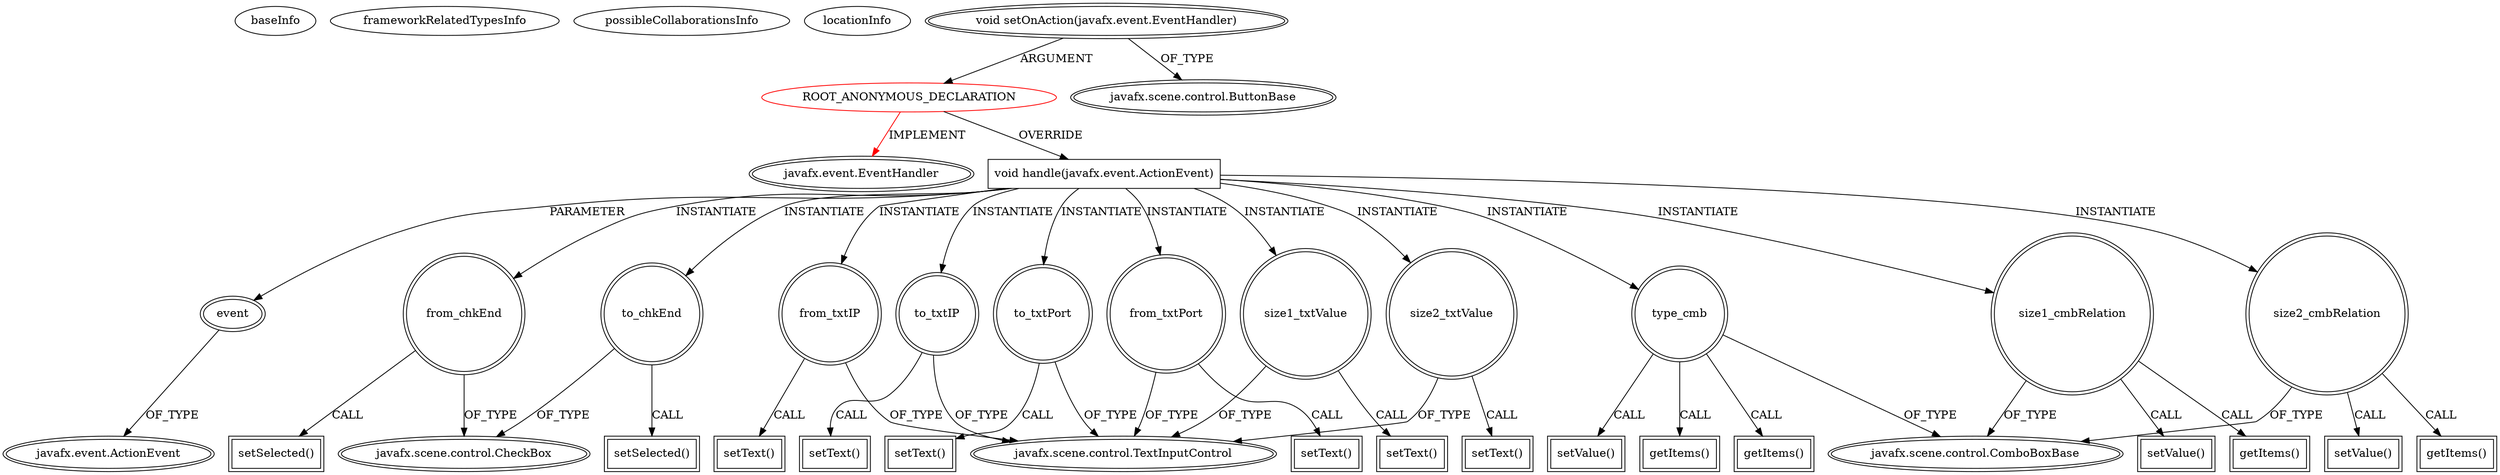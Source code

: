 digraph {
baseInfo[graphId=1013,category="extension_graph",isAnonymous=true,possibleRelation=false]
frameworkRelatedTypesInfo[0="javafx.event.EventHandler"]
possibleCollaborationsInfo[]
locationInfo[projectName="NirmalL-Shark",filePath="/NirmalL-Shark/Shark-master/src/Controller.java",contextSignature="void initialize(java.net.URL,java.util.ResourceBundle)",graphId="1013"]
0[label="ROOT_ANONYMOUS_DECLARATION",vertexType="ROOT_ANONYMOUS_DECLARATION",isFrameworkType=false,color=red]
1[label="javafx.event.EventHandler",vertexType="FRAMEWORK_INTERFACE_TYPE",isFrameworkType=true,peripheries=2]
2[label="void setOnAction(javafx.event.EventHandler)",vertexType="OUTSIDE_CALL",isFrameworkType=true,peripheries=2]
3[label="javafx.scene.control.ButtonBase",vertexType="FRAMEWORK_CLASS_TYPE",isFrameworkType=true,peripheries=2]
4[label="void handle(javafx.event.ActionEvent)",vertexType="OVERRIDING_METHOD_DECLARATION",isFrameworkType=false,shape=box]
5[label="event",vertexType="PARAMETER_DECLARATION",isFrameworkType=true,peripheries=2]
6[label="javafx.event.ActionEvent",vertexType="FRAMEWORK_CLASS_TYPE",isFrameworkType=true,peripheries=2]
7[label="from_txtIP",vertexType="VARIABLE_EXPRESION",isFrameworkType=true,peripheries=2,shape=circle]
9[label="javafx.scene.control.TextInputControl",vertexType="FRAMEWORK_CLASS_TYPE",isFrameworkType=true,peripheries=2]
8[label="setText()",vertexType="INSIDE_CALL",isFrameworkType=true,peripheries=2,shape=box]
10[label="from_chkEnd",vertexType="VARIABLE_EXPRESION",isFrameworkType=true,peripheries=2,shape=circle]
12[label="javafx.scene.control.CheckBox",vertexType="FRAMEWORK_CLASS_TYPE",isFrameworkType=true,peripheries=2]
11[label="setSelected()",vertexType="INSIDE_CALL",isFrameworkType=true,peripheries=2,shape=box]
13[label="from_txtPort",vertexType="VARIABLE_EXPRESION",isFrameworkType=true,peripheries=2,shape=circle]
14[label="setText()",vertexType="INSIDE_CALL",isFrameworkType=true,peripheries=2,shape=box]
16[label="to_txtIP",vertexType="VARIABLE_EXPRESION",isFrameworkType=true,peripheries=2,shape=circle]
17[label="setText()",vertexType="INSIDE_CALL",isFrameworkType=true,peripheries=2,shape=box]
19[label="to_chkEnd",vertexType="VARIABLE_EXPRESION",isFrameworkType=true,peripheries=2,shape=circle]
20[label="setSelected()",vertexType="INSIDE_CALL",isFrameworkType=true,peripheries=2,shape=box]
22[label="to_txtPort",vertexType="VARIABLE_EXPRESION",isFrameworkType=true,peripheries=2,shape=circle]
23[label="setText()",vertexType="INSIDE_CALL",isFrameworkType=true,peripheries=2,shape=box]
25[label="type_cmb",vertexType="VARIABLE_EXPRESION",isFrameworkType=true,peripheries=2,shape=circle]
27[label="javafx.scene.control.ComboBoxBase",vertexType="FRAMEWORK_CLASS_TYPE",isFrameworkType=true,peripheries=2]
26[label="setValue()",vertexType="INSIDE_CALL",isFrameworkType=true,peripheries=2,shape=box]
29[label="getItems()",vertexType="INSIDE_CALL",isFrameworkType=true,peripheries=2,shape=box]
31[label="getItems()",vertexType="INSIDE_CALL",isFrameworkType=true,peripheries=2,shape=box]
32[label="size1_cmbRelation",vertexType="VARIABLE_EXPRESION",isFrameworkType=true,peripheries=2,shape=circle]
33[label="setValue()",vertexType="INSIDE_CALL",isFrameworkType=true,peripheries=2,shape=box]
36[label="getItems()",vertexType="INSIDE_CALL",isFrameworkType=true,peripheries=2,shape=box]
37[label="size1_txtValue",vertexType="VARIABLE_EXPRESION",isFrameworkType=true,peripheries=2,shape=circle]
38[label="setText()",vertexType="INSIDE_CALL",isFrameworkType=true,peripheries=2,shape=box]
40[label="size2_cmbRelation",vertexType="VARIABLE_EXPRESION",isFrameworkType=true,peripheries=2,shape=circle]
41[label="setValue()",vertexType="INSIDE_CALL",isFrameworkType=true,peripheries=2,shape=box]
44[label="getItems()",vertexType="INSIDE_CALL",isFrameworkType=true,peripheries=2,shape=box]
45[label="size2_txtValue",vertexType="VARIABLE_EXPRESION",isFrameworkType=true,peripheries=2,shape=circle]
46[label="setText()",vertexType="INSIDE_CALL",isFrameworkType=true,peripheries=2,shape=box]
0->1[label="IMPLEMENT",color=red]
2->0[label="ARGUMENT"]
2->3[label="OF_TYPE"]
0->4[label="OVERRIDE"]
5->6[label="OF_TYPE"]
4->5[label="PARAMETER"]
4->7[label="INSTANTIATE"]
7->9[label="OF_TYPE"]
7->8[label="CALL"]
4->10[label="INSTANTIATE"]
10->12[label="OF_TYPE"]
10->11[label="CALL"]
4->13[label="INSTANTIATE"]
13->9[label="OF_TYPE"]
13->14[label="CALL"]
4->16[label="INSTANTIATE"]
16->9[label="OF_TYPE"]
16->17[label="CALL"]
4->19[label="INSTANTIATE"]
19->12[label="OF_TYPE"]
19->20[label="CALL"]
4->22[label="INSTANTIATE"]
22->9[label="OF_TYPE"]
22->23[label="CALL"]
4->25[label="INSTANTIATE"]
25->27[label="OF_TYPE"]
25->26[label="CALL"]
25->29[label="CALL"]
25->31[label="CALL"]
4->32[label="INSTANTIATE"]
32->27[label="OF_TYPE"]
32->33[label="CALL"]
32->36[label="CALL"]
4->37[label="INSTANTIATE"]
37->9[label="OF_TYPE"]
37->38[label="CALL"]
4->40[label="INSTANTIATE"]
40->27[label="OF_TYPE"]
40->41[label="CALL"]
40->44[label="CALL"]
4->45[label="INSTANTIATE"]
45->9[label="OF_TYPE"]
45->46[label="CALL"]
}
